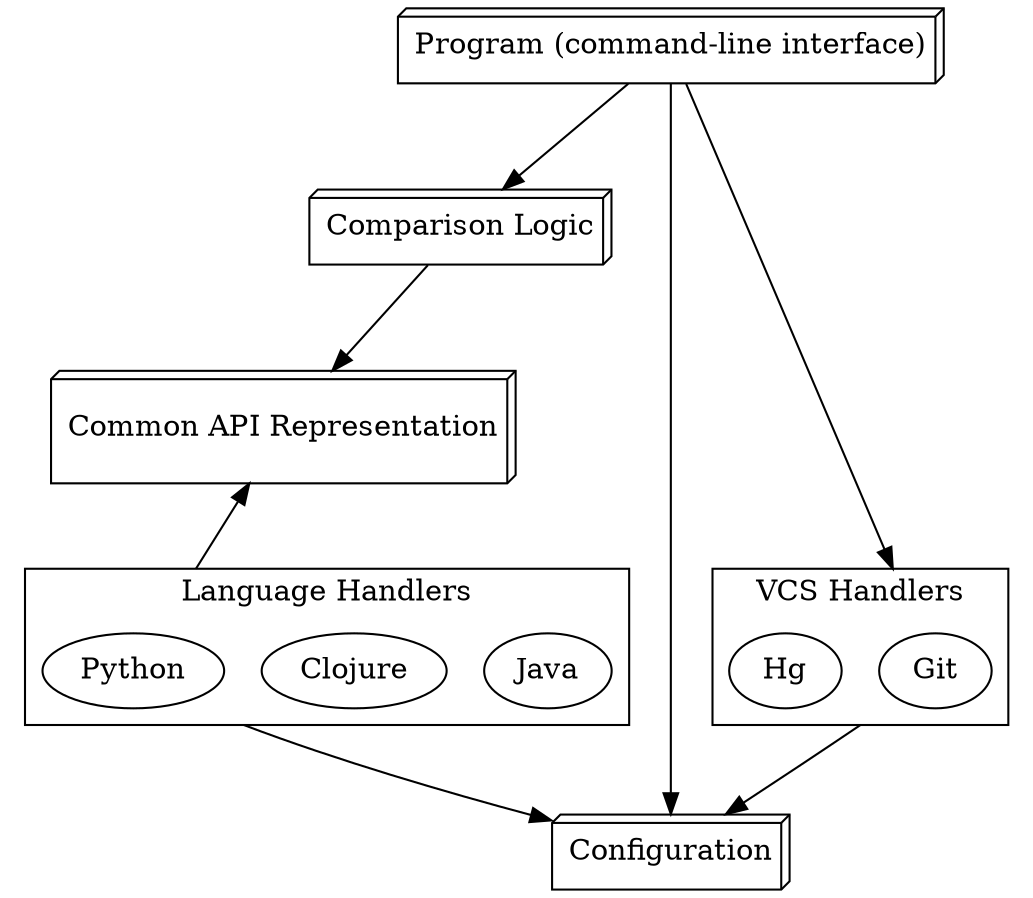digraph architecture {
    newrank=true;
    compound=true;
    // graph [fontsize=30];
    node [shape=box3d];
    // edge [fontsize=30];

    core [label="Comparison Logic",group=gm];
    common [label="\nCommon API Representation\n ",group=gm];
    program [label="Program (command-line interface)",group=gm];
    config [label="Configuration",group=gm];

    subgraph cluster_languages {
        label="Language Handlers"
        java [label="Java",shape=ellipse];
        clojure [label="Clojure",shape=ellipse];
        python_h [label="Python",shape=ellipse];
    }

    subgraph cluster_vcs {
        label="VCS Handlers"
        git_h [label="Git",shape=ellipse];
        svn [label="Hg",shape=ellipse];
    }

    program -> core [label=" "]
    program -> git_h [label=" ",lhead=cluster_vcs]
    core -> common [label=" "]
    core -> python_h [style=invis,minlen=2]
    python_h -> common [label=" ",ltail=cluster_languages,constraint=false]

    program -> config [label=" "]
    python_h -> config [label=" ",ltail=cluster_languages,constraint=false]
    git_h -> config [label=" ",ltail=cluster_vcs]

    {rank=min; program}
    {rank=same; git_h svn java clojure python_h}

}